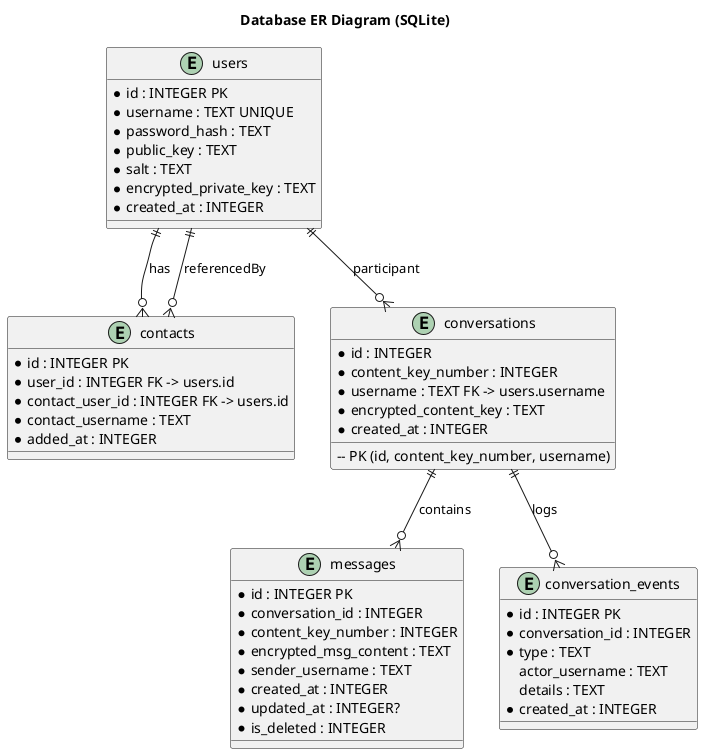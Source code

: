 @startuml
title Database ER Diagram (SQLite)

entity users {
  *id : INTEGER PK
  *username : TEXT UNIQUE
  *password_hash : TEXT
  *public_key : TEXT
  *salt : TEXT
  *encrypted_private_key : TEXT
  *created_at : INTEGER
}

entity contacts {
  *id : INTEGER PK
  *user_id : INTEGER FK -> users.id
  *contact_user_id : INTEGER FK -> users.id
  *contact_username : TEXT
  *added_at : INTEGER
}

entity conversations {
  *id : INTEGER
  *content_key_number : INTEGER
  *username : TEXT FK -> users.username
  *encrypted_content_key : TEXT
  *created_at : INTEGER
  -- PK (id, content_key_number, username)
}

entity messages {
  *id : INTEGER PK
  *conversation_id : INTEGER
  *content_key_number : INTEGER
  *encrypted_msg_content : TEXT
  *sender_username : TEXT
  *created_at : INTEGER
  *updated_at : INTEGER?
  *is_deleted : INTEGER
}

entity conversation_events {
  *id : INTEGER PK
  *conversation_id : INTEGER
  *type : TEXT
  actor_username : TEXT
  details : TEXT
  *created_at : INTEGER
}

users ||--o{ contacts : has
users ||--o{ contacts : referencedBy
users ||--o{ conversations : participant
conversations ||--o{ messages : contains
conversations ||--o{ conversation_events : logs

@enduml
